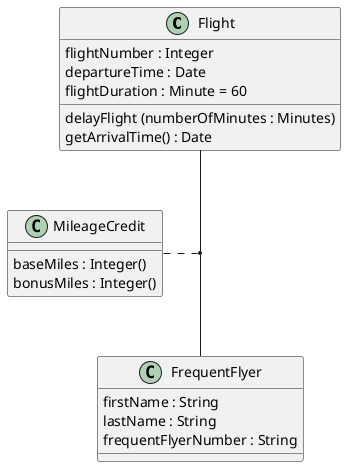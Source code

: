 {
  "sha1": "r3m2gu3ltugeq9m12c1ex5kqnttxvji",
  "insertion": {
    "when": "2024-06-04T17:28:43.313Z",
    "user": "plantuml@gmail.com"
  }
}
@startuml
Flight : flightNumber : Integer
Flight : departureTime : Date
Flight : flightDuration : Minute = 60
Flight : delayFlight (numberOfMinutes : Minutes)
Flight : getArrivalTime() : Date

FrequentFlyer : firstName : String
FrequentFlyer : lastName : String
FrequentFlyer : frequentFlyerNumber : String

Flight -- FrequentFlyer
MileageCredit . (Flight, FrequentFlyer)

MileageCredit : baseMiles : Integer()
MileageCredit : bonusMiles : Integer()

@enduml
